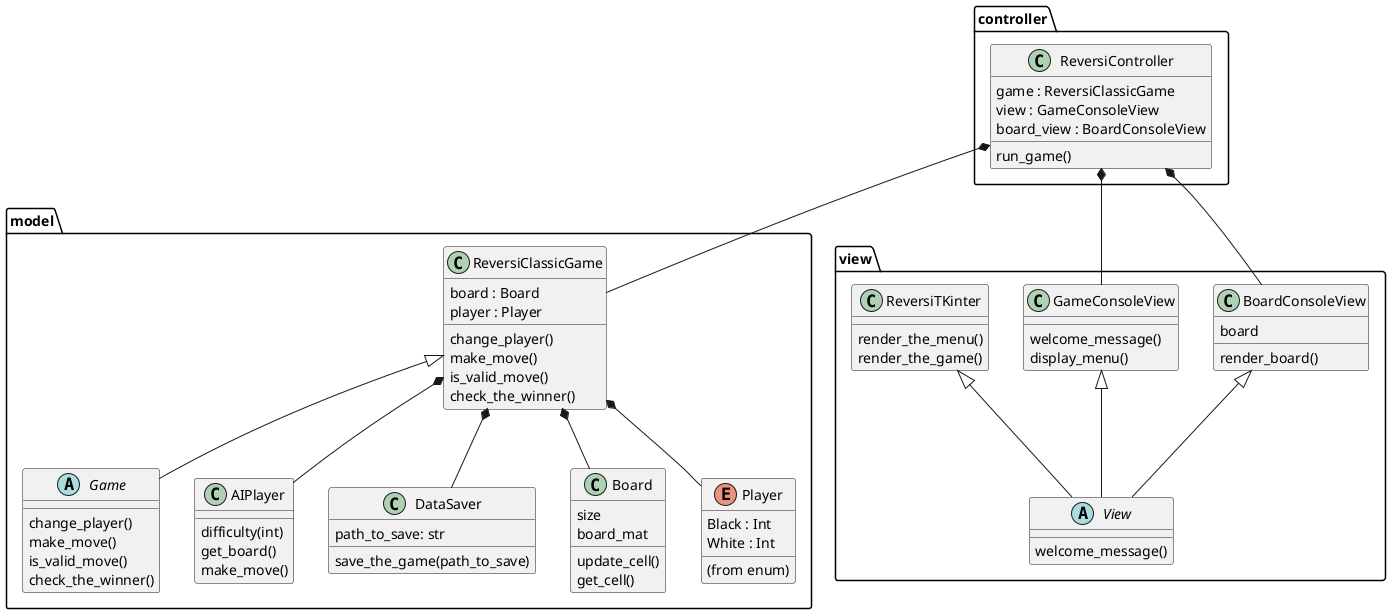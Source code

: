 @startuml Reversi

package model {

    abstract class Game {
    change_player()
    make_move()
    is_valid_move()
    check_the_winner()
    }


    class ReversiClassicGame {
        board : Board
        player : Player
        change_player()
        make_move()
        is_valid_move()
        check_the_winner()
    }

    class AIPlayer {
        difficulty(int)
        get_board()
        make_move()
    }


    class DataSaver {
        path_to_save: str
        save_the_game(path_to_save)
    }


    class Board {
        size
        board_mat
        update_cell()
        get_cell()
    }

    enum Player {
        (from enum)
        Black : Int
        White : Int
    }


}

package view {
    abstract class View {
    welcome_message()
    }

    class BoardConsoleView {
        board
        render_board()
    }


    class GameConsoleView {
        welcome_message()
        display_menu()
    }

    class ReversiTKinter {
        render_the_menu()
        render_the_game()
    }


}


package controller {
    class ReversiController {
        game : ReversiClassicGame
        view : GameConsoleView
        board_view : BoardConsoleView
        run_game()
    }
}



ReversiClassicGame <|-- Game
ReversiClassicGame *-- Board
ReversiClassicGame *-- Player

ReversiClassicGame *-- DataSaver

ReversiClassicGame *-- AIPlayer

GameConsoleView <|-- View
ReversiTKinter <|-- View
BoardConsoleView <|-- View

ReversiController *-- GameConsoleView
ReversiController *-- BoardConsoleView
ReversiController *-- ReversiClassicGame

@enduml
